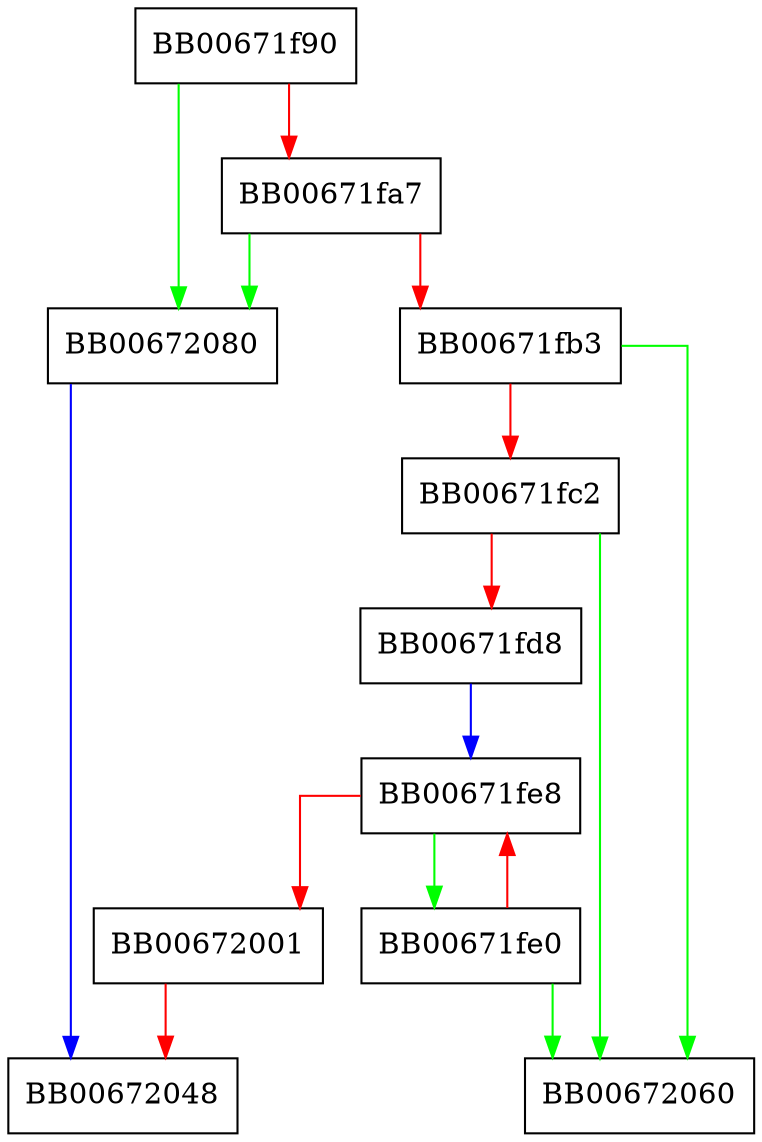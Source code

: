 digraph X509at_add1_attr {
  node [shape="box"];
  graph [splines=ortho];
  BB00671f90 -> BB00672080 [color="green"];
  BB00671f90 -> BB00671fa7 [color="red"];
  BB00671fa7 -> BB00672080 [color="green"];
  BB00671fa7 -> BB00671fb3 [color="red"];
  BB00671fb3 -> BB00672060 [color="green"];
  BB00671fb3 -> BB00671fc2 [color="red"];
  BB00671fc2 -> BB00672060 [color="green"];
  BB00671fc2 -> BB00671fd8 [color="red"];
  BB00671fd8 -> BB00671fe8 [color="blue"];
  BB00671fe0 -> BB00672060 [color="green"];
  BB00671fe0 -> BB00671fe8 [color="red"];
  BB00671fe8 -> BB00671fe0 [color="green"];
  BB00671fe8 -> BB00672001 [color="red"];
  BB00672001 -> BB00672048 [color="red"];
  BB00672080 -> BB00672048 [color="blue"];
}
